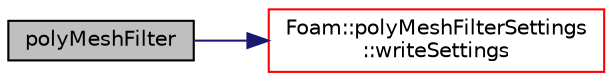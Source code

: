 digraph "polyMeshFilter"
{
  bgcolor="transparent";
  edge [fontname="Helvetica",fontsize="10",labelfontname="Helvetica",labelfontsize="10"];
  node [fontname="Helvetica",fontsize="10",shape=record];
  rankdir="LR";
  Node1 [label="polyMeshFilter",height=0.2,width=0.4,color="black", fillcolor="grey75", style="filled", fontcolor="black"];
  Node1 -> Node2 [color="midnightblue",fontsize="10",style="solid",fontname="Helvetica"];
  Node2 [label="Foam::polyMeshFilterSettings\l::writeSettings",height=0.2,width=0.4,color="red",URL="$a01964.html#abe3c585a1ab081cb386fb7c90e2bdb8c",tooltip="Write the settings to a stream. "];
}
